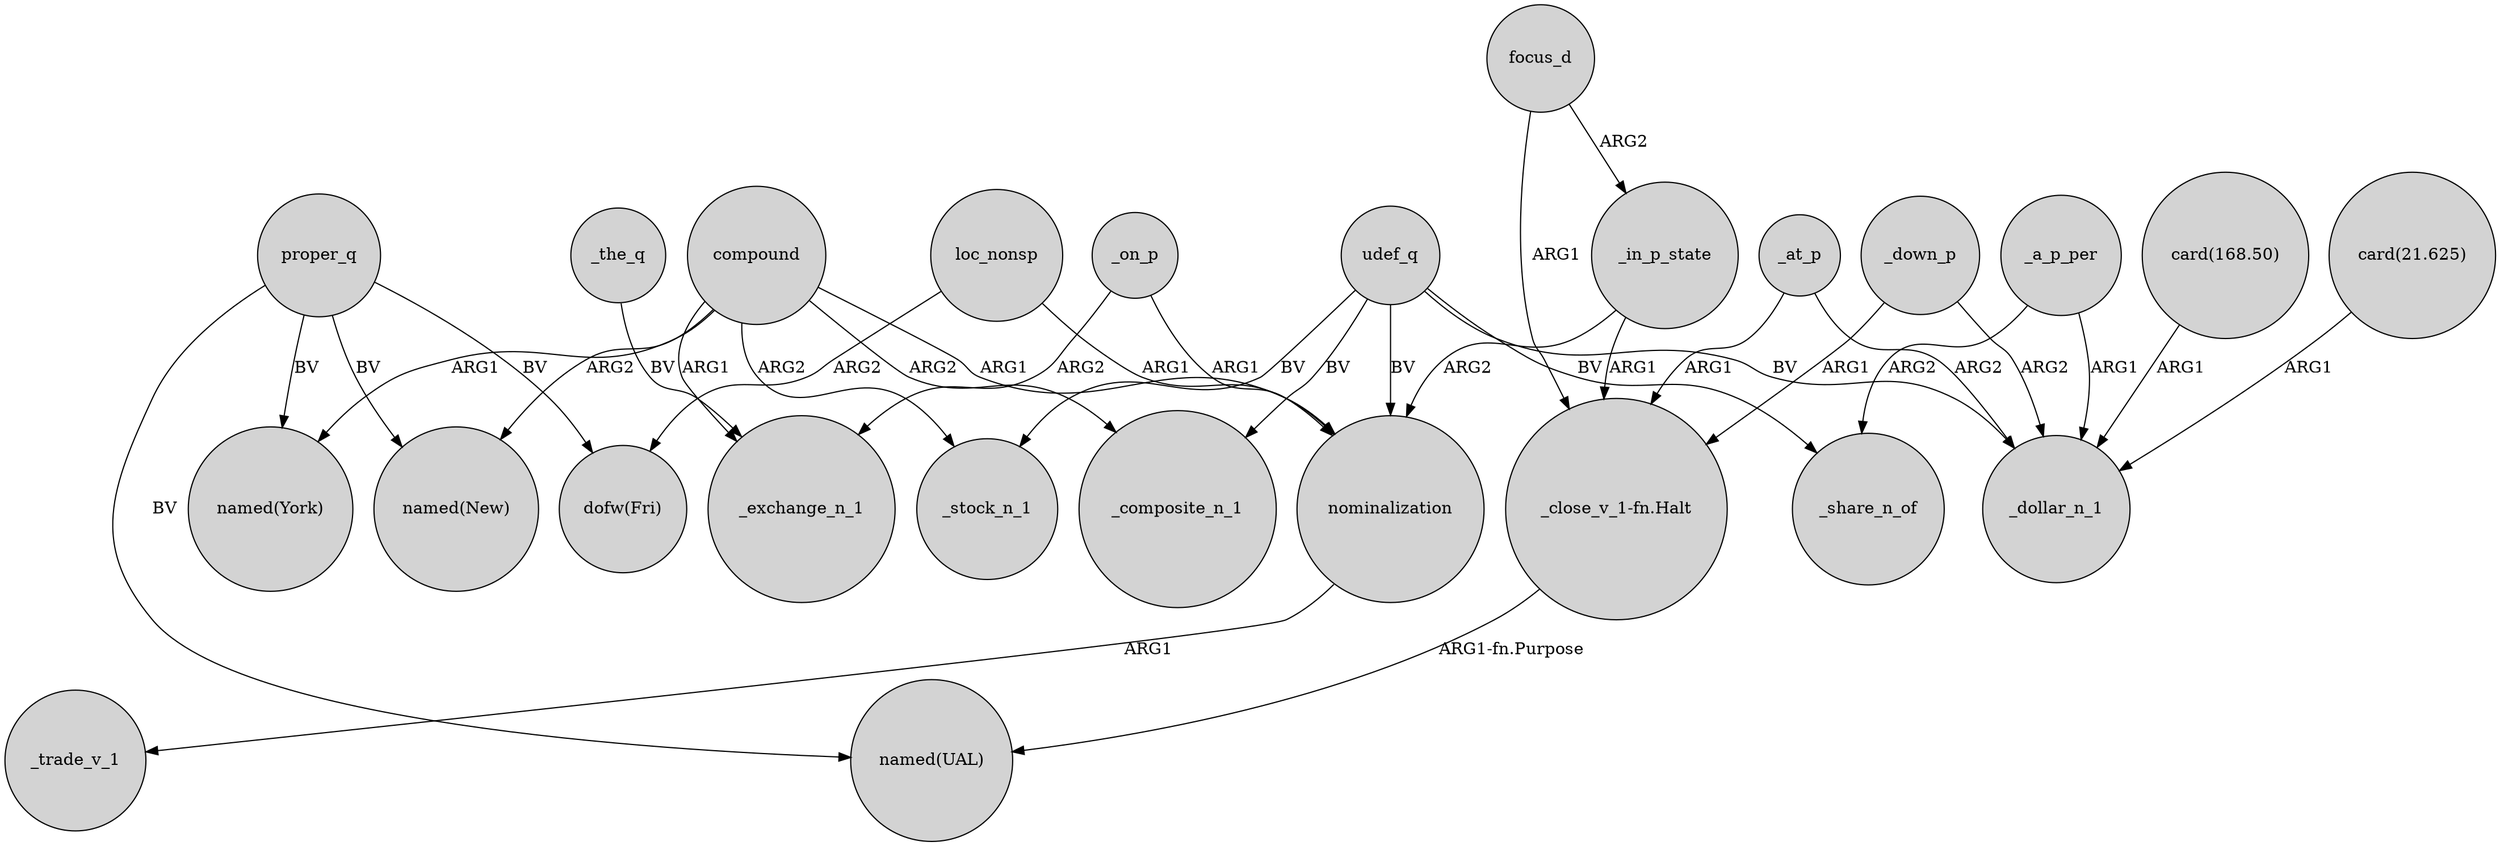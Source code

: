digraph {
	node [shape=circle style=filled]
	"card(168.50)" -> _dollar_n_1 [label=ARG1]
	_on_p -> nominalization [label=ARG1]
	_in_p_state -> nominalization [label=ARG2]
	focus_d -> "_close_v_1-fn.Halt" [label=ARG1]
	focus_d -> _in_p_state [label=ARG2]
	proper_q -> "dofw(Fri)" [label=BV]
	_in_p_state -> "_close_v_1-fn.Halt" [label=ARG1]
	_down_p -> "_close_v_1-fn.Halt" [label=ARG1]
	compound -> "named(New)" [label=ARG2]
	loc_nonsp -> "dofw(Fri)" [label=ARG2]
	proper_q -> "named(New)" [label=BV]
	udef_q -> nominalization [label=BV]
	"card(21.625)" -> _dollar_n_1 [label=ARG1]
	_on_p -> _exchange_n_1 [label=ARG2]
	loc_nonsp -> nominalization [label=ARG1]
	compound -> _exchange_n_1 [label=ARG1]
	proper_q -> "named(York)" [label=BV]
	proper_q -> "named(UAL)" [label=BV]
	"_close_v_1-fn.Halt" -> "named(UAL)" [label="ARG1-fn.Purpose"]
	compound -> nominalization [label=ARG1]
	udef_q -> _stock_n_1 [label=BV]
	_at_p -> _dollar_n_1 [label=ARG2]
	_a_p_per -> _share_n_of [label=ARG2]
	udef_q -> _share_n_of [label=BV]
	_at_p -> "_close_v_1-fn.Halt" [label=ARG1]
	compound -> _stock_n_1 [label=ARG2]
	udef_q -> _dollar_n_1 [label=BV]
	_down_p -> _dollar_n_1 [label=ARG2]
	_a_p_per -> _dollar_n_1 [label=ARG1]
	udef_q -> _composite_n_1 [label=BV]
	compound -> "named(York)" [label=ARG1]
	_the_q -> _exchange_n_1 [label=BV]
	compound -> _composite_n_1 [label=ARG2]
	nominalization -> _trade_v_1 [label=ARG1]
}
